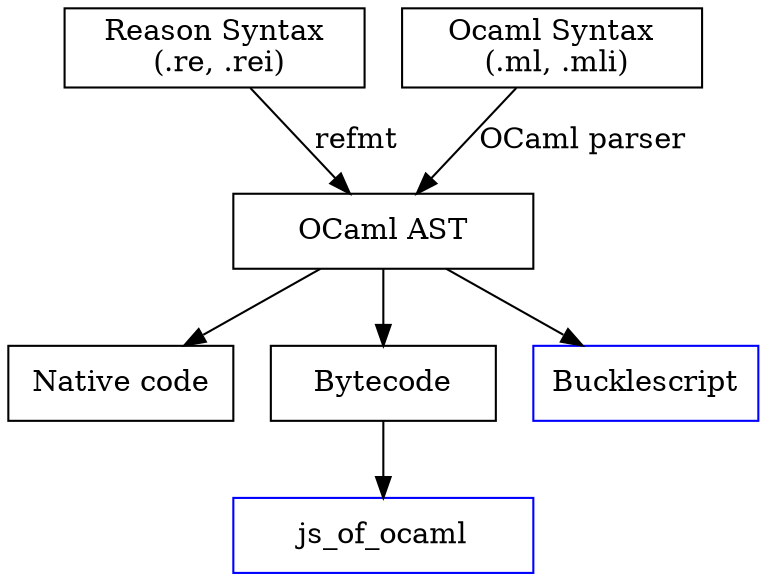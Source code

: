 digraph jsoo {
  node [shape="box", width=2];
  reason[
    label="Reason Syntax\n (.re, .rei)"
  ]
  ocaml[
    label="Ocaml Syntax\n (.ml, .mli)"
  ]
  ast[
    label="OCaml AST"
  ]

  reason -> ast[label="refmt"]
  ocaml -> ast[label="OCaml parser"]

  {
    node [width=1.5]
    native[label="Native code"]
    bytecode[label="Bytecode"]
    bucklescript[
      label="Bucklescript",
      color=blue
    ]
  }

  ast -> bytecode
  ast -> native
  ast -> bucklescript
  jsoo[
    label="js_of_ocaml",
    color=blue
  ]

  bytecode -> jsoo
}
